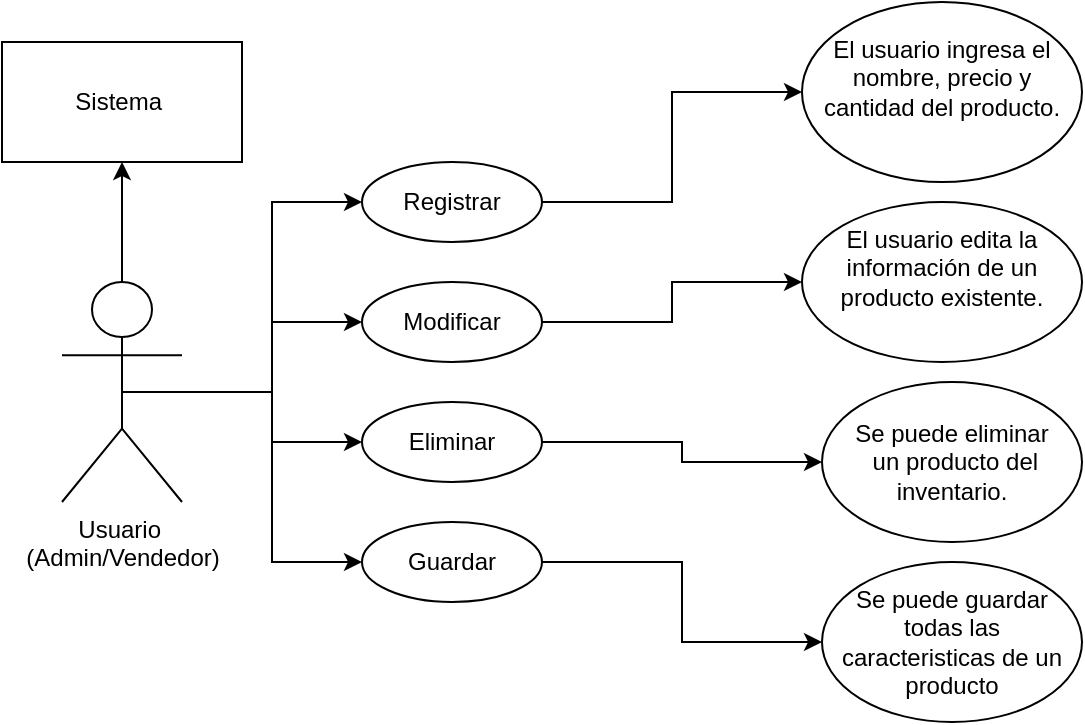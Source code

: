 <mxfile version="26.0.15">
  <diagram name="Página-1" id="WyTXMHO4YzNJr0QOF3uQ">
    <mxGraphModel dx="880" dy="524" grid="1" gridSize="10" guides="1" tooltips="1" connect="1" arrows="1" fold="1" page="1" pageScale="1" pageWidth="827" pageHeight="1169" math="0" shadow="0">
      <root>
        <mxCell id="0" />
        <mxCell id="1" parent="0" />
        <mxCell id="-xj54I1xTI2CVA90N7qL-1" value="Sistema&amp;nbsp;" style="rounded=0;whiteSpace=wrap;html=1;" vertex="1" parent="1">
          <mxGeometry x="60" y="60" width="120" height="60" as="geometry" />
        </mxCell>
        <mxCell id="-xj54I1xTI2CVA90N7qL-18" style="edgeStyle=orthogonalEdgeStyle;rounded=0;orthogonalLoop=1;jettySize=auto;html=1;exitX=0.5;exitY=0;exitDx=0;exitDy=0;exitPerimeter=0;entryX=0.5;entryY=1;entryDx=0;entryDy=0;" edge="1" parent="1" source="-xj54I1xTI2CVA90N7qL-12" target="-xj54I1xTI2CVA90N7qL-1">
          <mxGeometry relative="1" as="geometry" />
        </mxCell>
        <mxCell id="-xj54I1xTI2CVA90N7qL-19" style="edgeStyle=orthogonalEdgeStyle;rounded=0;orthogonalLoop=1;jettySize=auto;html=1;entryX=0;entryY=0.5;entryDx=0;entryDy=0;" edge="1" parent="1" source="-xj54I1xTI2CVA90N7qL-12" target="-xj54I1xTI2CVA90N7qL-13">
          <mxGeometry relative="1" as="geometry" />
        </mxCell>
        <mxCell id="-xj54I1xTI2CVA90N7qL-21" style="edgeStyle=orthogonalEdgeStyle;rounded=0;orthogonalLoop=1;jettySize=auto;html=1;exitX=0.5;exitY=0.5;exitDx=0;exitDy=0;exitPerimeter=0;entryX=0;entryY=0.5;entryDx=0;entryDy=0;" edge="1" parent="1" source="-xj54I1xTI2CVA90N7qL-12" target="-xj54I1xTI2CVA90N7qL-16">
          <mxGeometry relative="1" as="geometry" />
        </mxCell>
        <mxCell id="-xj54I1xTI2CVA90N7qL-22" style="edgeStyle=orthogonalEdgeStyle;rounded=0;orthogonalLoop=1;jettySize=auto;html=1;exitX=0.5;exitY=0.5;exitDx=0;exitDy=0;exitPerimeter=0;entryX=0;entryY=0.5;entryDx=0;entryDy=0;" edge="1" parent="1" source="-xj54I1xTI2CVA90N7qL-12" target="-xj54I1xTI2CVA90N7qL-14">
          <mxGeometry relative="1" as="geometry" />
        </mxCell>
        <mxCell id="-xj54I1xTI2CVA90N7qL-23" style="edgeStyle=orthogonalEdgeStyle;rounded=0;orthogonalLoop=1;jettySize=auto;html=1;exitX=0.5;exitY=0.5;exitDx=0;exitDy=0;exitPerimeter=0;" edge="1" parent="1" source="-xj54I1xTI2CVA90N7qL-12" target="-xj54I1xTI2CVA90N7qL-15">
          <mxGeometry relative="1" as="geometry" />
        </mxCell>
        <mxCell id="-xj54I1xTI2CVA90N7qL-12" value="Usuario&amp;nbsp;&lt;div&gt;(Admin/Vendedor)&lt;/div&gt;" style="shape=umlActor;verticalLabelPosition=bottom;verticalAlign=top;html=1;outlineConnect=0;" vertex="1" parent="1">
          <mxGeometry x="90" y="180" width="60" height="110" as="geometry" />
        </mxCell>
        <mxCell id="-xj54I1xTI2CVA90N7qL-29" style="edgeStyle=orthogonalEdgeStyle;rounded=0;orthogonalLoop=1;jettySize=auto;html=1;exitX=1;exitY=0.5;exitDx=0;exitDy=0;entryX=0;entryY=0.5;entryDx=0;entryDy=0;" edge="1" parent="1" source="-xj54I1xTI2CVA90N7qL-13" target="-xj54I1xTI2CVA90N7qL-24">
          <mxGeometry relative="1" as="geometry" />
        </mxCell>
        <mxCell id="-xj54I1xTI2CVA90N7qL-13" value="Registrar" style="ellipse;whiteSpace=wrap;html=1;" vertex="1" parent="1">
          <mxGeometry x="240" y="120" width="90" height="40" as="geometry" />
        </mxCell>
        <mxCell id="-xj54I1xTI2CVA90N7qL-30" style="edgeStyle=orthogonalEdgeStyle;rounded=0;orthogonalLoop=1;jettySize=auto;html=1;exitX=1;exitY=0.5;exitDx=0;exitDy=0;entryX=0;entryY=0.5;entryDx=0;entryDy=0;" edge="1" parent="1" source="-xj54I1xTI2CVA90N7qL-14" target="-xj54I1xTI2CVA90N7qL-26">
          <mxGeometry relative="1" as="geometry" />
        </mxCell>
        <mxCell id="-xj54I1xTI2CVA90N7qL-14" value="Modificar" style="ellipse;whiteSpace=wrap;html=1;" vertex="1" parent="1">
          <mxGeometry x="240" y="180" width="90" height="40" as="geometry" />
        </mxCell>
        <mxCell id="-xj54I1xTI2CVA90N7qL-31" style="edgeStyle=orthogonalEdgeStyle;rounded=0;orthogonalLoop=1;jettySize=auto;html=1;exitX=1;exitY=0.5;exitDx=0;exitDy=0;entryX=0;entryY=0.5;entryDx=0;entryDy=0;" edge="1" parent="1" source="-xj54I1xTI2CVA90N7qL-15" target="-xj54I1xTI2CVA90N7qL-27">
          <mxGeometry relative="1" as="geometry" />
        </mxCell>
        <mxCell id="-xj54I1xTI2CVA90N7qL-15" value="Eliminar" style="ellipse;whiteSpace=wrap;html=1;" vertex="1" parent="1">
          <mxGeometry x="240" y="240" width="90" height="40" as="geometry" />
        </mxCell>
        <mxCell id="-xj54I1xTI2CVA90N7qL-32" style="edgeStyle=orthogonalEdgeStyle;rounded=0;orthogonalLoop=1;jettySize=auto;html=1;exitX=1;exitY=0.5;exitDx=0;exitDy=0;entryX=0;entryY=0.5;entryDx=0;entryDy=0;" edge="1" parent="1" source="-xj54I1xTI2CVA90N7qL-16" target="-xj54I1xTI2CVA90N7qL-28">
          <mxGeometry relative="1" as="geometry" />
        </mxCell>
        <mxCell id="-xj54I1xTI2CVA90N7qL-16" value="Guardar" style="ellipse;whiteSpace=wrap;html=1;" vertex="1" parent="1">
          <mxGeometry x="240" y="300" width="90" height="40" as="geometry" />
        </mxCell>
        <mxCell id="-xj54I1xTI2CVA90N7qL-24" value="&#xa;El usuario ingresa el nombre, precio y cantidad del producto.&#xa;&#xa;" style="ellipse;whiteSpace=wrap;html=1;" vertex="1" parent="1">
          <mxGeometry x="460" y="40" width="140" height="90" as="geometry" />
        </mxCell>
        <mxCell id="-xj54I1xTI2CVA90N7qL-26" value="&#xa;El usuario edita la información de un producto existente.&#xa;&#xa;" style="ellipse;whiteSpace=wrap;html=1;" vertex="1" parent="1">
          <mxGeometry x="460" y="140" width="140" height="80" as="geometry" />
        </mxCell>
        <mxCell id="-xj54I1xTI2CVA90N7qL-27" value="&lt;br&gt; Se puede eliminar&lt;div&gt;&amp;nbsp;un producto del inventario.&lt;br&gt;&lt;br&gt;&lt;/div&gt;" style="ellipse;whiteSpace=wrap;html=1;" vertex="1" parent="1">
          <mxGeometry x="470" y="230" width="130" height="80" as="geometry" />
        </mxCell>
        <mxCell id="-xj54I1xTI2CVA90N7qL-28" value="Se puede guardar todas las caracteristicas de un producto" style="ellipse;whiteSpace=wrap;html=1;" vertex="1" parent="1">
          <mxGeometry x="470" y="320" width="130" height="80" as="geometry" />
        </mxCell>
      </root>
    </mxGraphModel>
  </diagram>
</mxfile>
